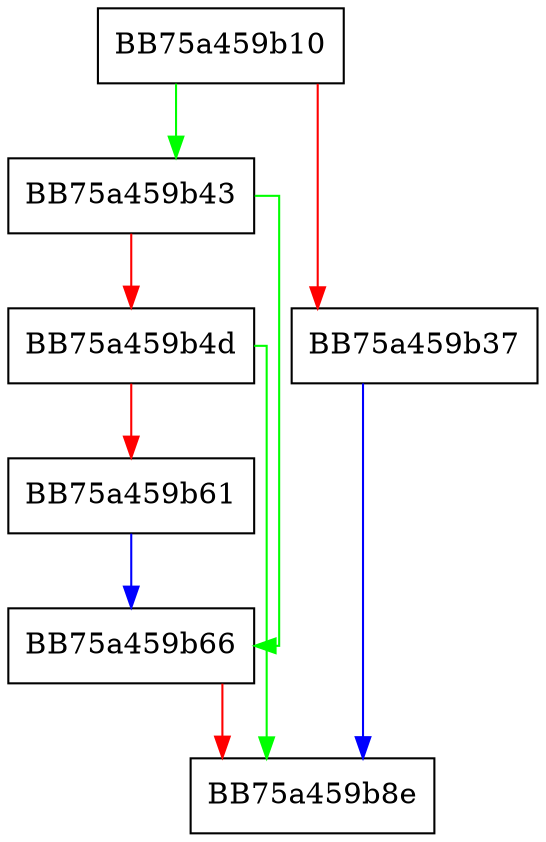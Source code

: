 digraph sqlite3ErrorWithMsg {
  node [shape="box"];
  graph [splines=ortho];
  BB75a459b10 -> BB75a459b43 [color="green"];
  BB75a459b10 -> BB75a459b37 [color="red"];
  BB75a459b37 -> BB75a459b8e [color="blue"];
  BB75a459b43 -> BB75a459b66 [color="green"];
  BB75a459b43 -> BB75a459b4d [color="red"];
  BB75a459b4d -> BB75a459b8e [color="green"];
  BB75a459b4d -> BB75a459b61 [color="red"];
  BB75a459b61 -> BB75a459b66 [color="blue"];
  BB75a459b66 -> BB75a459b8e [color="red"];
}